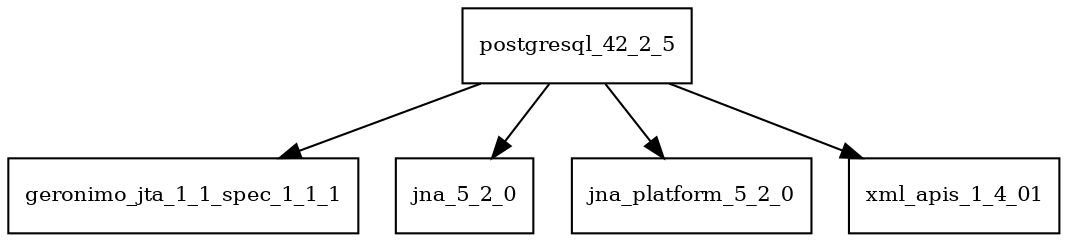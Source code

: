 digraph postgresql_42_2_5_dependencies {
  node [shape = box, fontsize=10.0];
  postgresql_42_2_5 -> geronimo_jta_1_1_spec_1_1_1;
  postgresql_42_2_5 -> jna_5_2_0;
  postgresql_42_2_5 -> jna_platform_5_2_0;
  postgresql_42_2_5 -> xml_apis_1_4_01;
}
